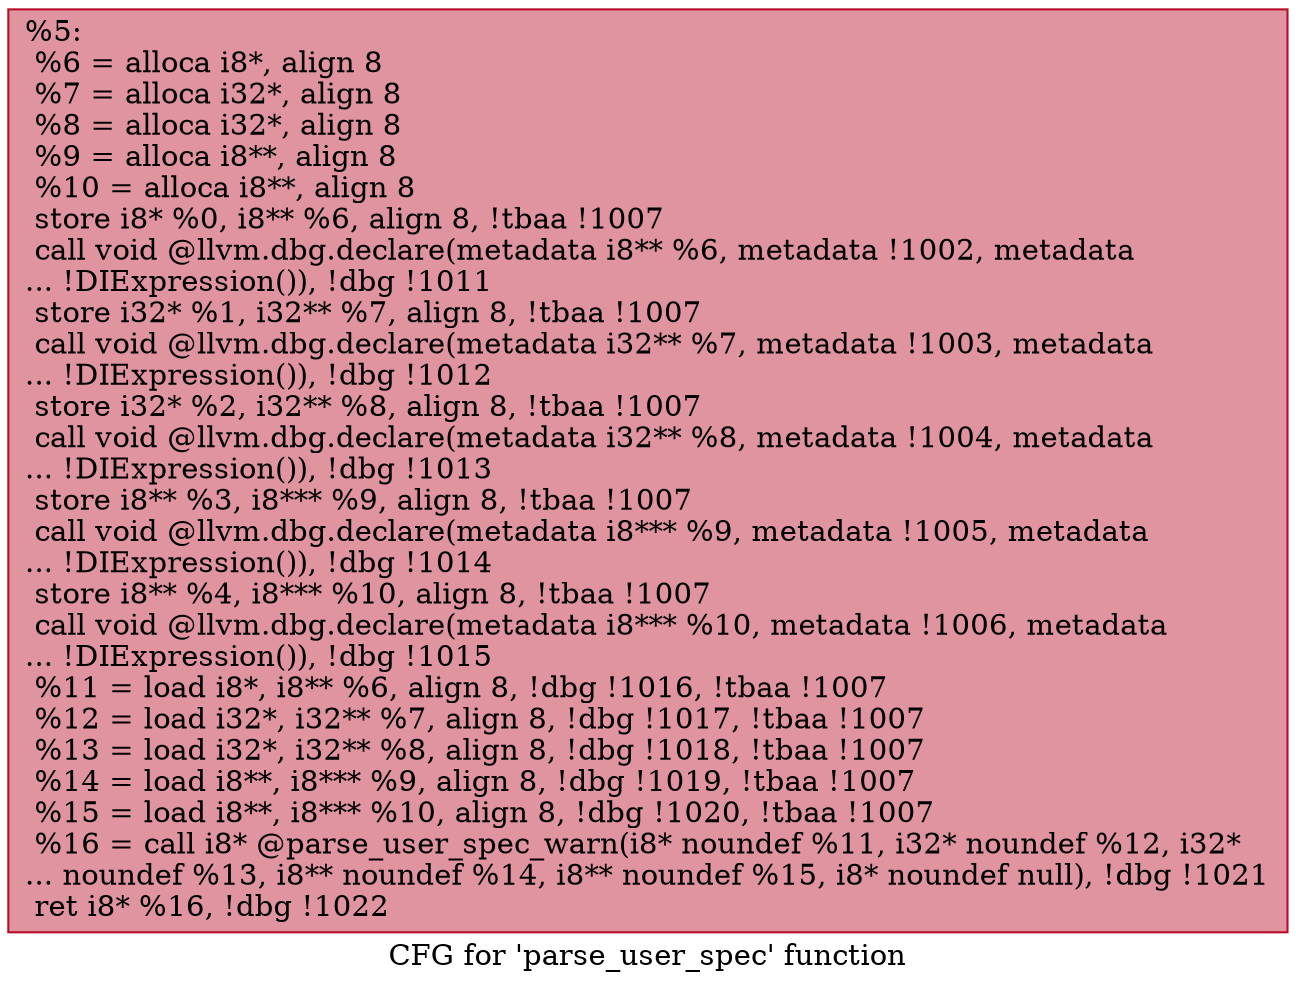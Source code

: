 digraph "CFG for 'parse_user_spec' function" {
	label="CFG for 'parse_user_spec' function";

	Node0x232d710 [shape=record,color="#b70d28ff", style=filled, fillcolor="#b70d2870",label="{%5:\l  %6 = alloca i8*, align 8\l  %7 = alloca i32*, align 8\l  %8 = alloca i32*, align 8\l  %9 = alloca i8**, align 8\l  %10 = alloca i8**, align 8\l  store i8* %0, i8** %6, align 8, !tbaa !1007\l  call void @llvm.dbg.declare(metadata i8** %6, metadata !1002, metadata\l... !DIExpression()), !dbg !1011\l  store i32* %1, i32** %7, align 8, !tbaa !1007\l  call void @llvm.dbg.declare(metadata i32** %7, metadata !1003, metadata\l... !DIExpression()), !dbg !1012\l  store i32* %2, i32** %8, align 8, !tbaa !1007\l  call void @llvm.dbg.declare(metadata i32** %8, metadata !1004, metadata\l... !DIExpression()), !dbg !1013\l  store i8** %3, i8*** %9, align 8, !tbaa !1007\l  call void @llvm.dbg.declare(metadata i8*** %9, metadata !1005, metadata\l... !DIExpression()), !dbg !1014\l  store i8** %4, i8*** %10, align 8, !tbaa !1007\l  call void @llvm.dbg.declare(metadata i8*** %10, metadata !1006, metadata\l... !DIExpression()), !dbg !1015\l  %11 = load i8*, i8** %6, align 8, !dbg !1016, !tbaa !1007\l  %12 = load i32*, i32** %7, align 8, !dbg !1017, !tbaa !1007\l  %13 = load i32*, i32** %8, align 8, !dbg !1018, !tbaa !1007\l  %14 = load i8**, i8*** %9, align 8, !dbg !1019, !tbaa !1007\l  %15 = load i8**, i8*** %10, align 8, !dbg !1020, !tbaa !1007\l  %16 = call i8* @parse_user_spec_warn(i8* noundef %11, i32* noundef %12, i32*\l... noundef %13, i8** noundef %14, i8** noundef %15, i8* noundef null), !dbg !1021\l  ret i8* %16, !dbg !1022\l}"];
}
